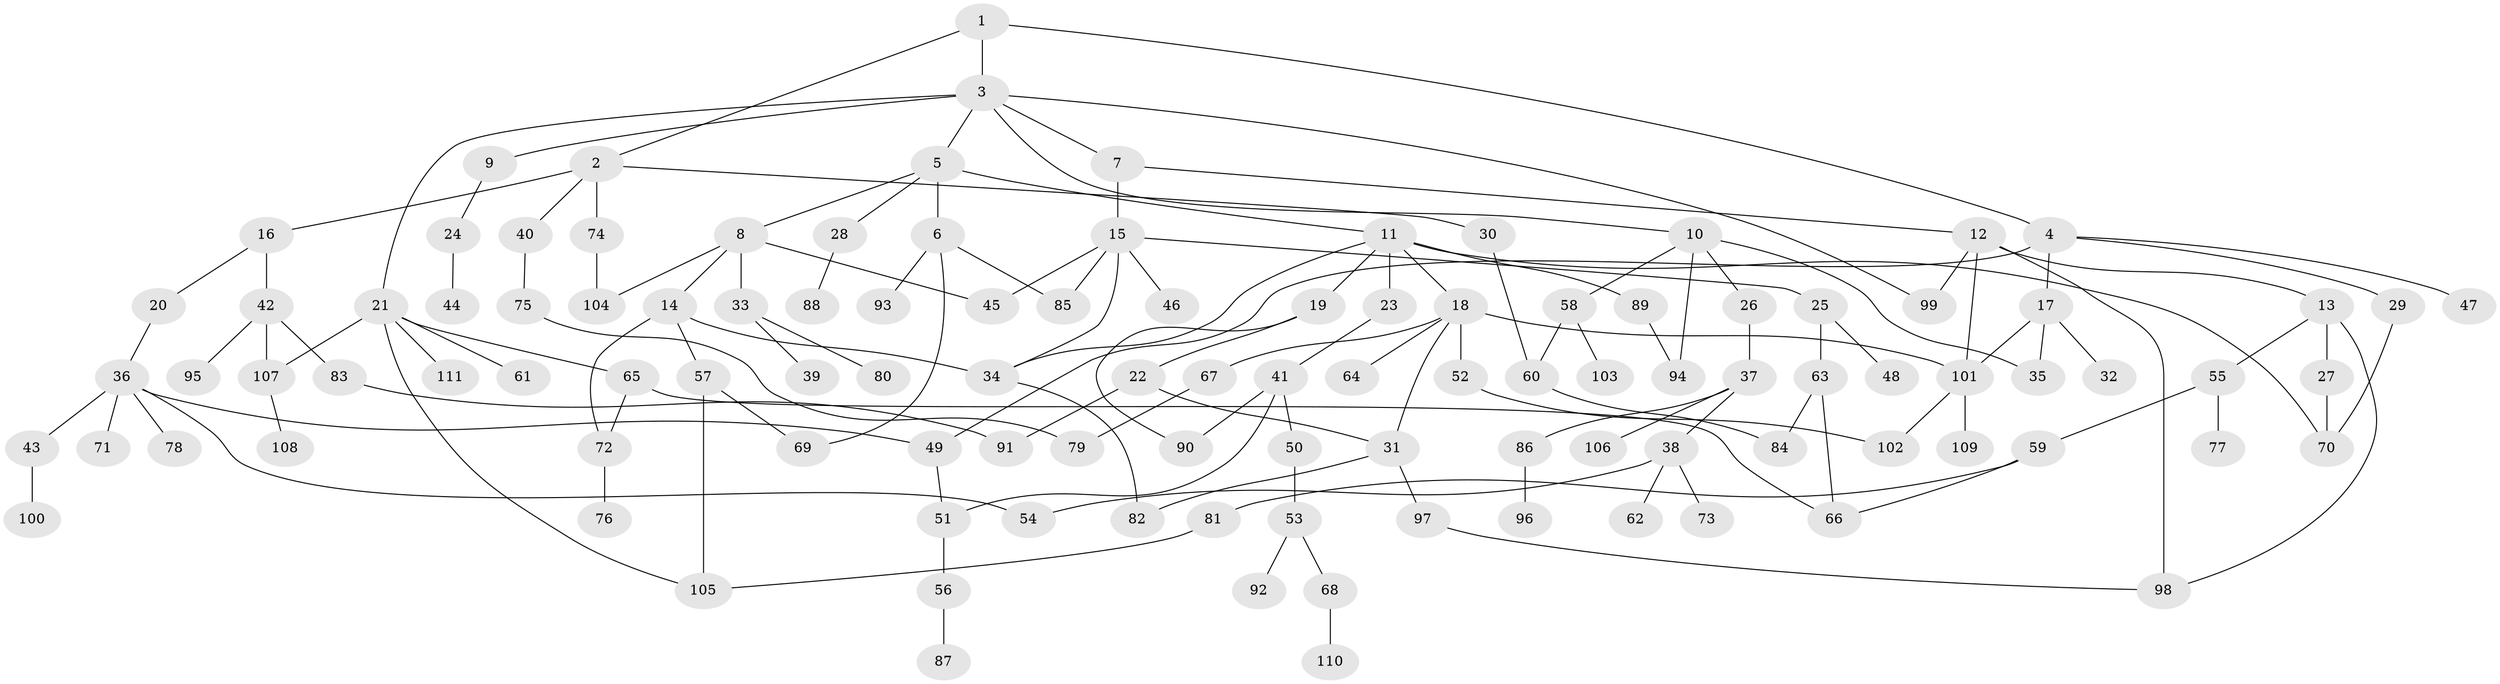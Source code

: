 // Generated by graph-tools (version 1.1) at 2025/25/03/09/25 03:25:27]
// undirected, 111 vertices, 142 edges
graph export_dot {
graph [start="1"]
  node [color=gray90,style=filled];
  1;
  2;
  3;
  4;
  5;
  6;
  7;
  8;
  9;
  10;
  11;
  12;
  13;
  14;
  15;
  16;
  17;
  18;
  19;
  20;
  21;
  22;
  23;
  24;
  25;
  26;
  27;
  28;
  29;
  30;
  31;
  32;
  33;
  34;
  35;
  36;
  37;
  38;
  39;
  40;
  41;
  42;
  43;
  44;
  45;
  46;
  47;
  48;
  49;
  50;
  51;
  52;
  53;
  54;
  55;
  56;
  57;
  58;
  59;
  60;
  61;
  62;
  63;
  64;
  65;
  66;
  67;
  68;
  69;
  70;
  71;
  72;
  73;
  74;
  75;
  76;
  77;
  78;
  79;
  80;
  81;
  82;
  83;
  84;
  85;
  86;
  87;
  88;
  89;
  90;
  91;
  92;
  93;
  94;
  95;
  96;
  97;
  98;
  99;
  100;
  101;
  102;
  103;
  104;
  105;
  106;
  107;
  108;
  109;
  110;
  111;
  1 -- 2;
  1 -- 3;
  1 -- 4;
  2 -- 16;
  2 -- 30;
  2 -- 40;
  2 -- 74;
  3 -- 5;
  3 -- 7;
  3 -- 9;
  3 -- 10;
  3 -- 21;
  3 -- 99;
  4 -- 17;
  4 -- 29;
  4 -- 47;
  4 -- 49;
  5 -- 6;
  5 -- 8;
  5 -- 11;
  5 -- 28;
  6 -- 93;
  6 -- 85;
  6 -- 69;
  7 -- 12;
  7 -- 15;
  8 -- 14;
  8 -- 33;
  8 -- 45;
  8 -- 104;
  9 -- 24;
  10 -- 26;
  10 -- 58;
  10 -- 94;
  10 -- 35;
  11 -- 18;
  11 -- 19;
  11 -- 23;
  11 -- 34;
  11 -- 89;
  11 -- 70;
  12 -- 13;
  12 -- 101;
  12 -- 98;
  12 -- 99;
  13 -- 27;
  13 -- 55;
  13 -- 98;
  14 -- 57;
  14 -- 72;
  14 -- 34;
  15 -- 25;
  15 -- 45;
  15 -- 46;
  15 -- 85;
  15 -- 34;
  16 -- 20;
  16 -- 42;
  17 -- 32;
  17 -- 35;
  17 -- 101;
  18 -- 52;
  18 -- 64;
  18 -- 67;
  18 -- 101;
  18 -- 31;
  19 -- 22;
  19 -- 90;
  20 -- 36;
  21 -- 61;
  21 -- 65;
  21 -- 105;
  21 -- 111;
  21 -- 107;
  22 -- 31;
  22 -- 91;
  23 -- 41;
  24 -- 44;
  25 -- 48;
  25 -- 63;
  26 -- 37;
  27 -- 70;
  28 -- 88;
  29 -- 70;
  30 -- 60;
  31 -- 82;
  31 -- 97;
  33 -- 39;
  33 -- 80;
  34 -- 82;
  36 -- 43;
  36 -- 49;
  36 -- 54;
  36 -- 71;
  36 -- 78;
  37 -- 38;
  37 -- 86;
  37 -- 106;
  38 -- 62;
  38 -- 73;
  38 -- 54;
  40 -- 75;
  41 -- 50;
  41 -- 90;
  41 -- 51;
  42 -- 83;
  42 -- 95;
  42 -- 107;
  43 -- 100;
  49 -- 51;
  50 -- 53;
  51 -- 56;
  52 -- 102;
  53 -- 68;
  53 -- 92;
  55 -- 59;
  55 -- 77;
  56 -- 87;
  57 -- 69;
  57 -- 105;
  58 -- 103;
  58 -- 60;
  59 -- 81;
  59 -- 66;
  60 -- 84;
  63 -- 66;
  63 -- 84;
  65 -- 72;
  65 -- 66;
  67 -- 79;
  68 -- 110;
  72 -- 76;
  74 -- 104;
  75 -- 79;
  81 -- 105;
  83 -- 91;
  86 -- 96;
  89 -- 94;
  97 -- 98;
  101 -- 109;
  101 -- 102;
  107 -- 108;
}
